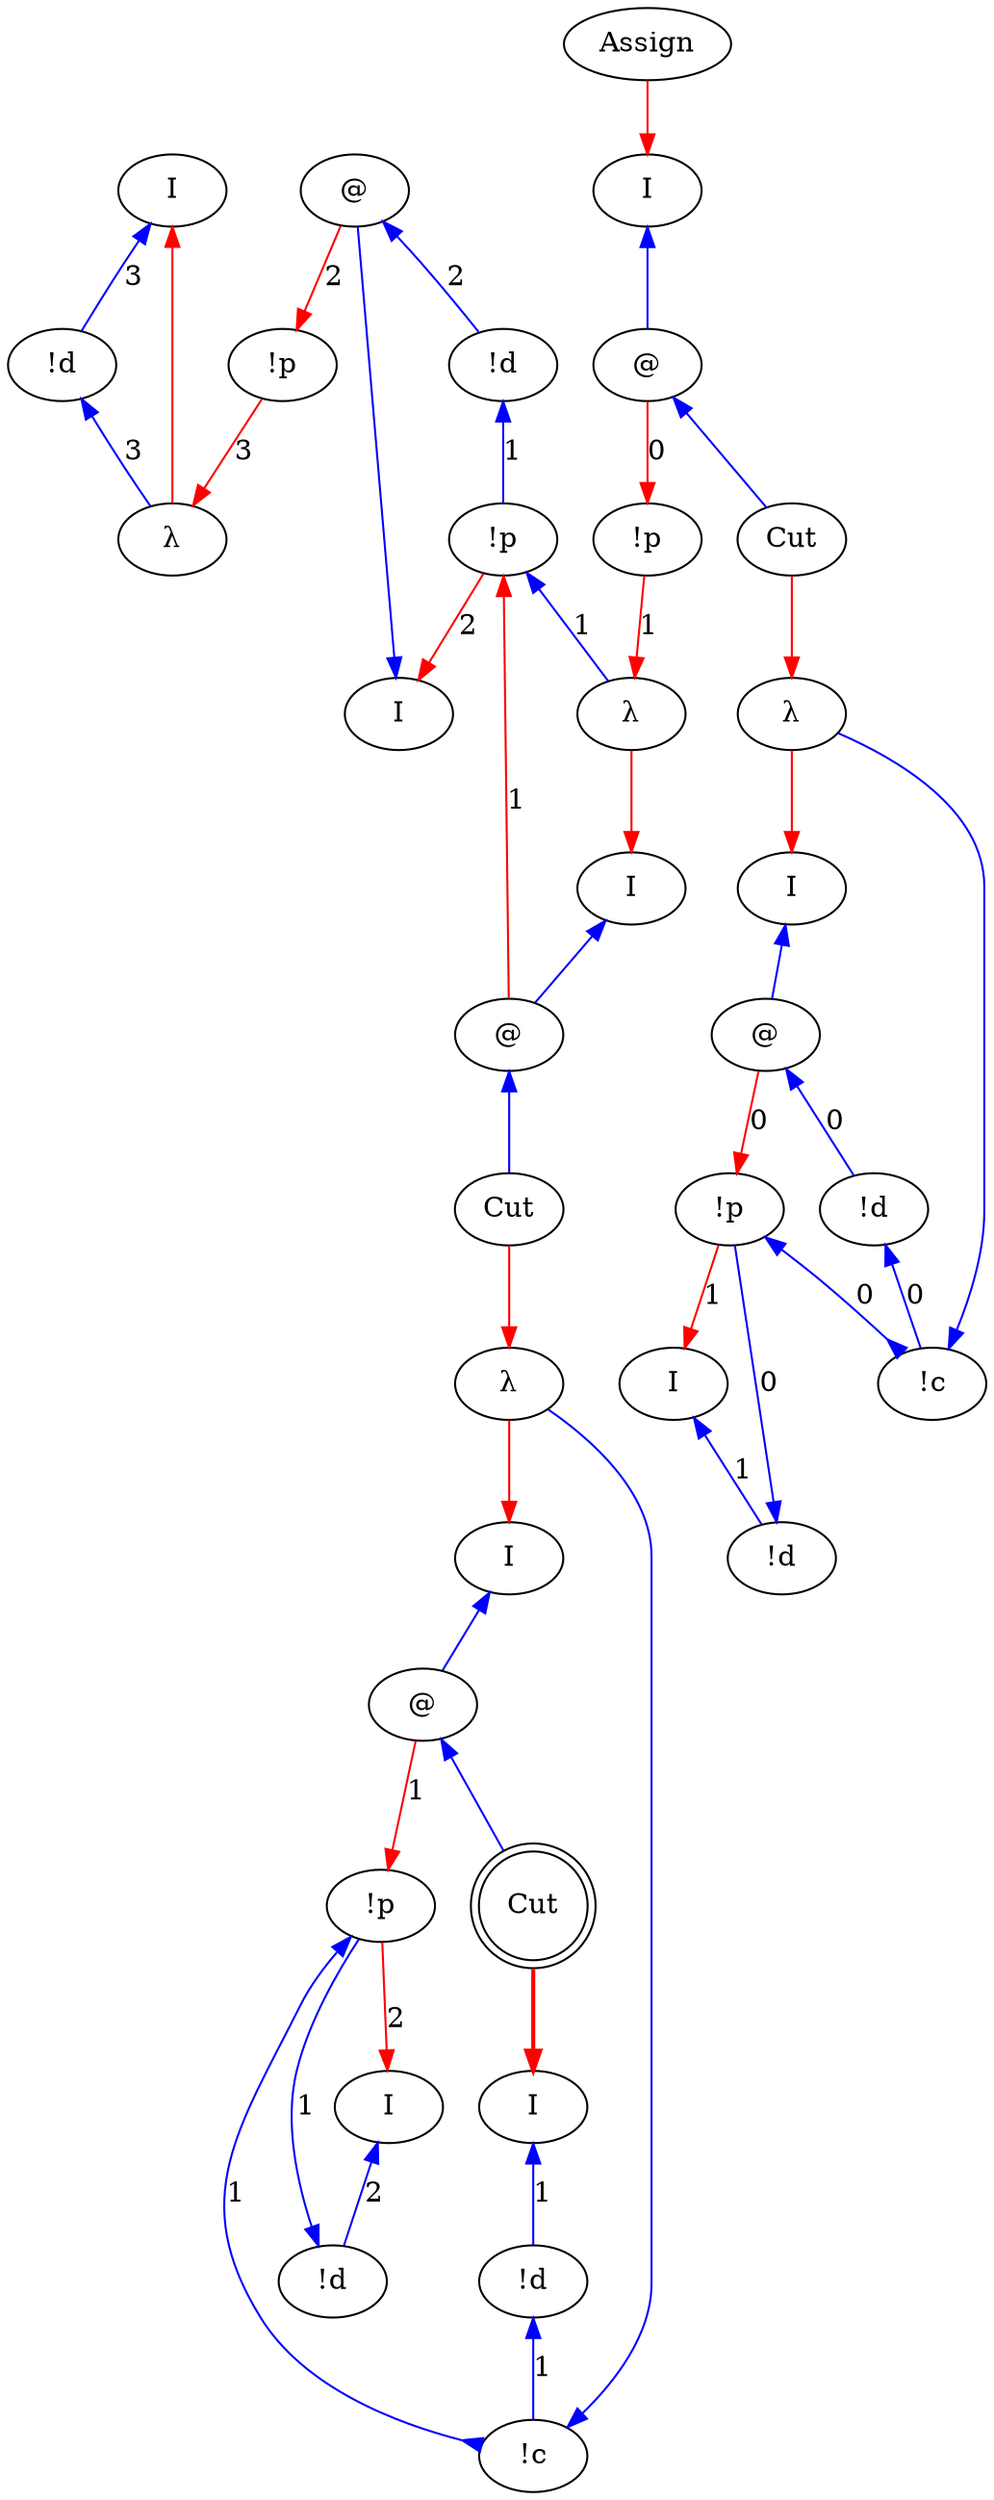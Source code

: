digraph {
rankdir="TB"
"I0" [label="I"]
"!d1" [label="!d"]
"λ2" [label="λ"]
"!p3" [label="!p"]
"I4" [label="I"]
"@5" [label="@"]
"!d6" [label="!d"]
"!p7" [label="!p"]
"I8" [label="I"]
"@9" [label="@"]
"I10" [label="I"]
"!d11" [label="!d"]
"!p12" [label="!p"]
"I13" [label="I"]
"@14" [label="@"]
"I15" [label="I"]
"!d16" [label="!d"]
"Cut17" [label="Cut",shape=doublecircle]
"!c18" [label="!c"]
"λ19" [label="λ"]
"Cut20" [label="Cut"]
"λ21" [label="λ"]
"!p22" [label="!p"]
"I23" [label="I"]
"@24" [label="@"]
"I25" [label="I"]
"!d26" [label="!d"]
"!p27" [label="!p"]
"I28" [label="I"]
"@29" [label="@"]
"!d30" [label="!d"]
"!c31" [label="!c"]
"λ32" [label="λ"]
"Cut33" [label="Cut"]
"Assign34" [label="Assign"]
"!p7" -> "λ21"[color=blue,weight=1,tooltip="h34",label="1",arrowtail=normal,arrowhead=none,dir=both]
"!d6" -> "!p7"[color=blue,weight=1,tooltip="hf65",label="1",arrowtail=normal,arrowhead=none,dir=both]
"!d1" -> "λ2"[color=blue,weight=1,tooltip="i81",label="3",arrowtail=normal,arrowhead=none,dir=both]
"I0" -> "!d1"[color=blue,weight=1,tooltip="iret84",label="3",arrowtail=normal,arrowhead=none,dir=both]
"I28" -> "@29"[color=blue,weight=1,tooltip="lret19",arrowtail=normal,arrowhead=none,dir=both]
"I23" -> "@24"[color=blue,weight=1,tooltip="lret28",arrowtail=normal,arrowhead=none,dir=both]
"I13" -> "@14"[color=blue,weight=1,tooltip="lret53",arrowtail=normal,arrowhead=none,dir=both]
"I8" -> "@9"[color=blue,weight=1,tooltip="lret62",arrowtail=normal,arrowhead=none,dir=both]
"I4" -> "@5"[color=blue,weight=1,tooltip="lret75",arrowtail=normal,arrowhead=none,dir=both]
"@29" -> "!d30"[color=blue,weight=1,tooltip="lval14",label="0",arrowtail=normal,arrowhead=none,dir=both]
"@9" -> "Cut20"[color=blue,weight=1,tooltip="lval38",arrowtail=normal,arrowhead=none,dir=both]
"@24" -> "Cut33"[color=blue,weight=1,tooltip="lval4",arrowtail=normal,arrowhead=none,dir=both]
"@14" -> "Cut17"[color=blue,weight=1,tooltip="lval48",arrowtail=normal,arrowhead=none,dir=both]
"@5" -> "!d6"[color=blue,weight=1,tooltip="lval70",label="2",arrowtail=normal,arrowhead=none,dir=both]
"@29" -> "!p27"[color=red,weight=2,tooltip="newrret18",label="0",arrowhead=normal,arrowtail=none,dir=both]
"@24" -> "!p22"[color=red,weight=2,tooltip="newrret27",label="0",arrowhead=normal,arrowtail=none,dir=both]
"@14" -> "!p12"[color=red,weight=2,tooltip="newrret52",label="1",arrowhead=normal,arrowtail=none,dir=both]
"@9" -> "!p7"[color=red,weight=2,tooltip="newrret61",label="1",arrowhead=normal,arrowtail=none,dir=both]
"@5" -> "!p3"[color=red,weight=2,tooltip="newrret74",label="2",arrowhead=normal,arrowtail=none,dir=both]
"!p27" -> "I25"[color=red,weight=2,tooltip="newrretf23",label="1",arrowhead=normal,arrowtail=none,dir=both]
"!p22" -> "λ21"[color=red,weight=2,tooltip="newrretf31",label="1",arrowhead=normal,arrowtail=none,dir=both]
"!p12" -> "I10"[color=red,weight=2,tooltip="newrretf57",label="2",arrowhead=normal,arrowtail=none,dir=both]
"!p7" -> "I4"[color=red,weight=2,tooltip="newrretf66",label="2",arrowhead=normal,arrowtail=none,dir=both]
"!p3" -> "λ2"[color=red,weight=2,tooltip="newrretf78",label="3",arrowhead=normal,arrowtail=none,dir=both]
"Assign34" -> "I23"[color=red,weight=2,tooltip="ret1",arrowhead=normal,arrowtail=none,dir=both]
"λ21" -> "I8"[color=red,weight=2,tooltip="ret35",arrowhead=normal,arrowtail=none,dir=both]
"λ19" -> "I13"[color=red,weight=2,tooltip="ret42",arrowhead=normal,arrowtail=none,dir=both]
"λ32" -> "I28"[color=red,weight=2,tooltip="ret8",arrowhead=normal,arrowtail=none,dir=both]
"λ2" -> "I0"[color=red,weight=2,tooltip="ret82",arrowhead=normal,arrowtail=none,dir=both]
"Cut20" -> "λ19"[color=red,weight=2,tooltip="rval39",arrowhead=normal,arrowtail=none,dir=both]
"Cut17" -> "I15"[color=red,weight=2,tooltip="rval49",arrowhead=normal,arrowtail=none,penwidth=2,dir=both]
"Cut33" -> "λ32"[color=red,weight=2,tooltip="rval5",arrowhead=normal,arrowtail=none,dir=both]
"!c31" -> "λ32"[color=blue,weight=1,tooltip="x7",arrowtail=normal,arrowhead=none,dir=both]
"!d30" -> "!c31"[color=blue,weight=1,tooltip="xA9",label="0",arrowtail=normal,arrowhead=none,dir=both]
"!p27" -> "!c31"[color=blue,weight=1,tooltip="xB10",label="0",arrowtail=normal,arrowhead=inv,dir=both]
"!d26" -> "!p27"[color=blue,weight=1,tooltip="xBf22",label="0",arrowtail=normal,arrowhead=none,dir=both]
"I25" -> "!d26"[color=blue,weight=1,tooltip="xret26",label="1",arrowtail=normal,arrowhead=none,dir=both]
"!c18" -> "λ19"[color=blue,weight=1,tooltip="y41",arrowtail=normal,arrowhead=none,dir=both]
"!d16" -> "!c18"[color=blue,weight=1,tooltip="yA43",label="1",arrowtail=normal,arrowhead=none,dir=both]
"!p12" -> "!c18"[color=blue,weight=1,tooltip="yB44",label="1",arrowtail=normal,arrowhead=inv,dir=both]
"!d11" -> "!p12"[color=blue,weight=1,tooltip="yBf56",label="1",arrowtail=normal,arrowhead=none,dir=both]
"I15" -> "!d16"[color=blue,weight=1,tooltip="yret51",label="1",arrowtail=normal,arrowhead=none,dir=both]
"I10" -> "!d11"[color=blue,weight=1,tooltip="yret60",label="2",arrowtail=normal,arrowhead=none,dir=both]
}
